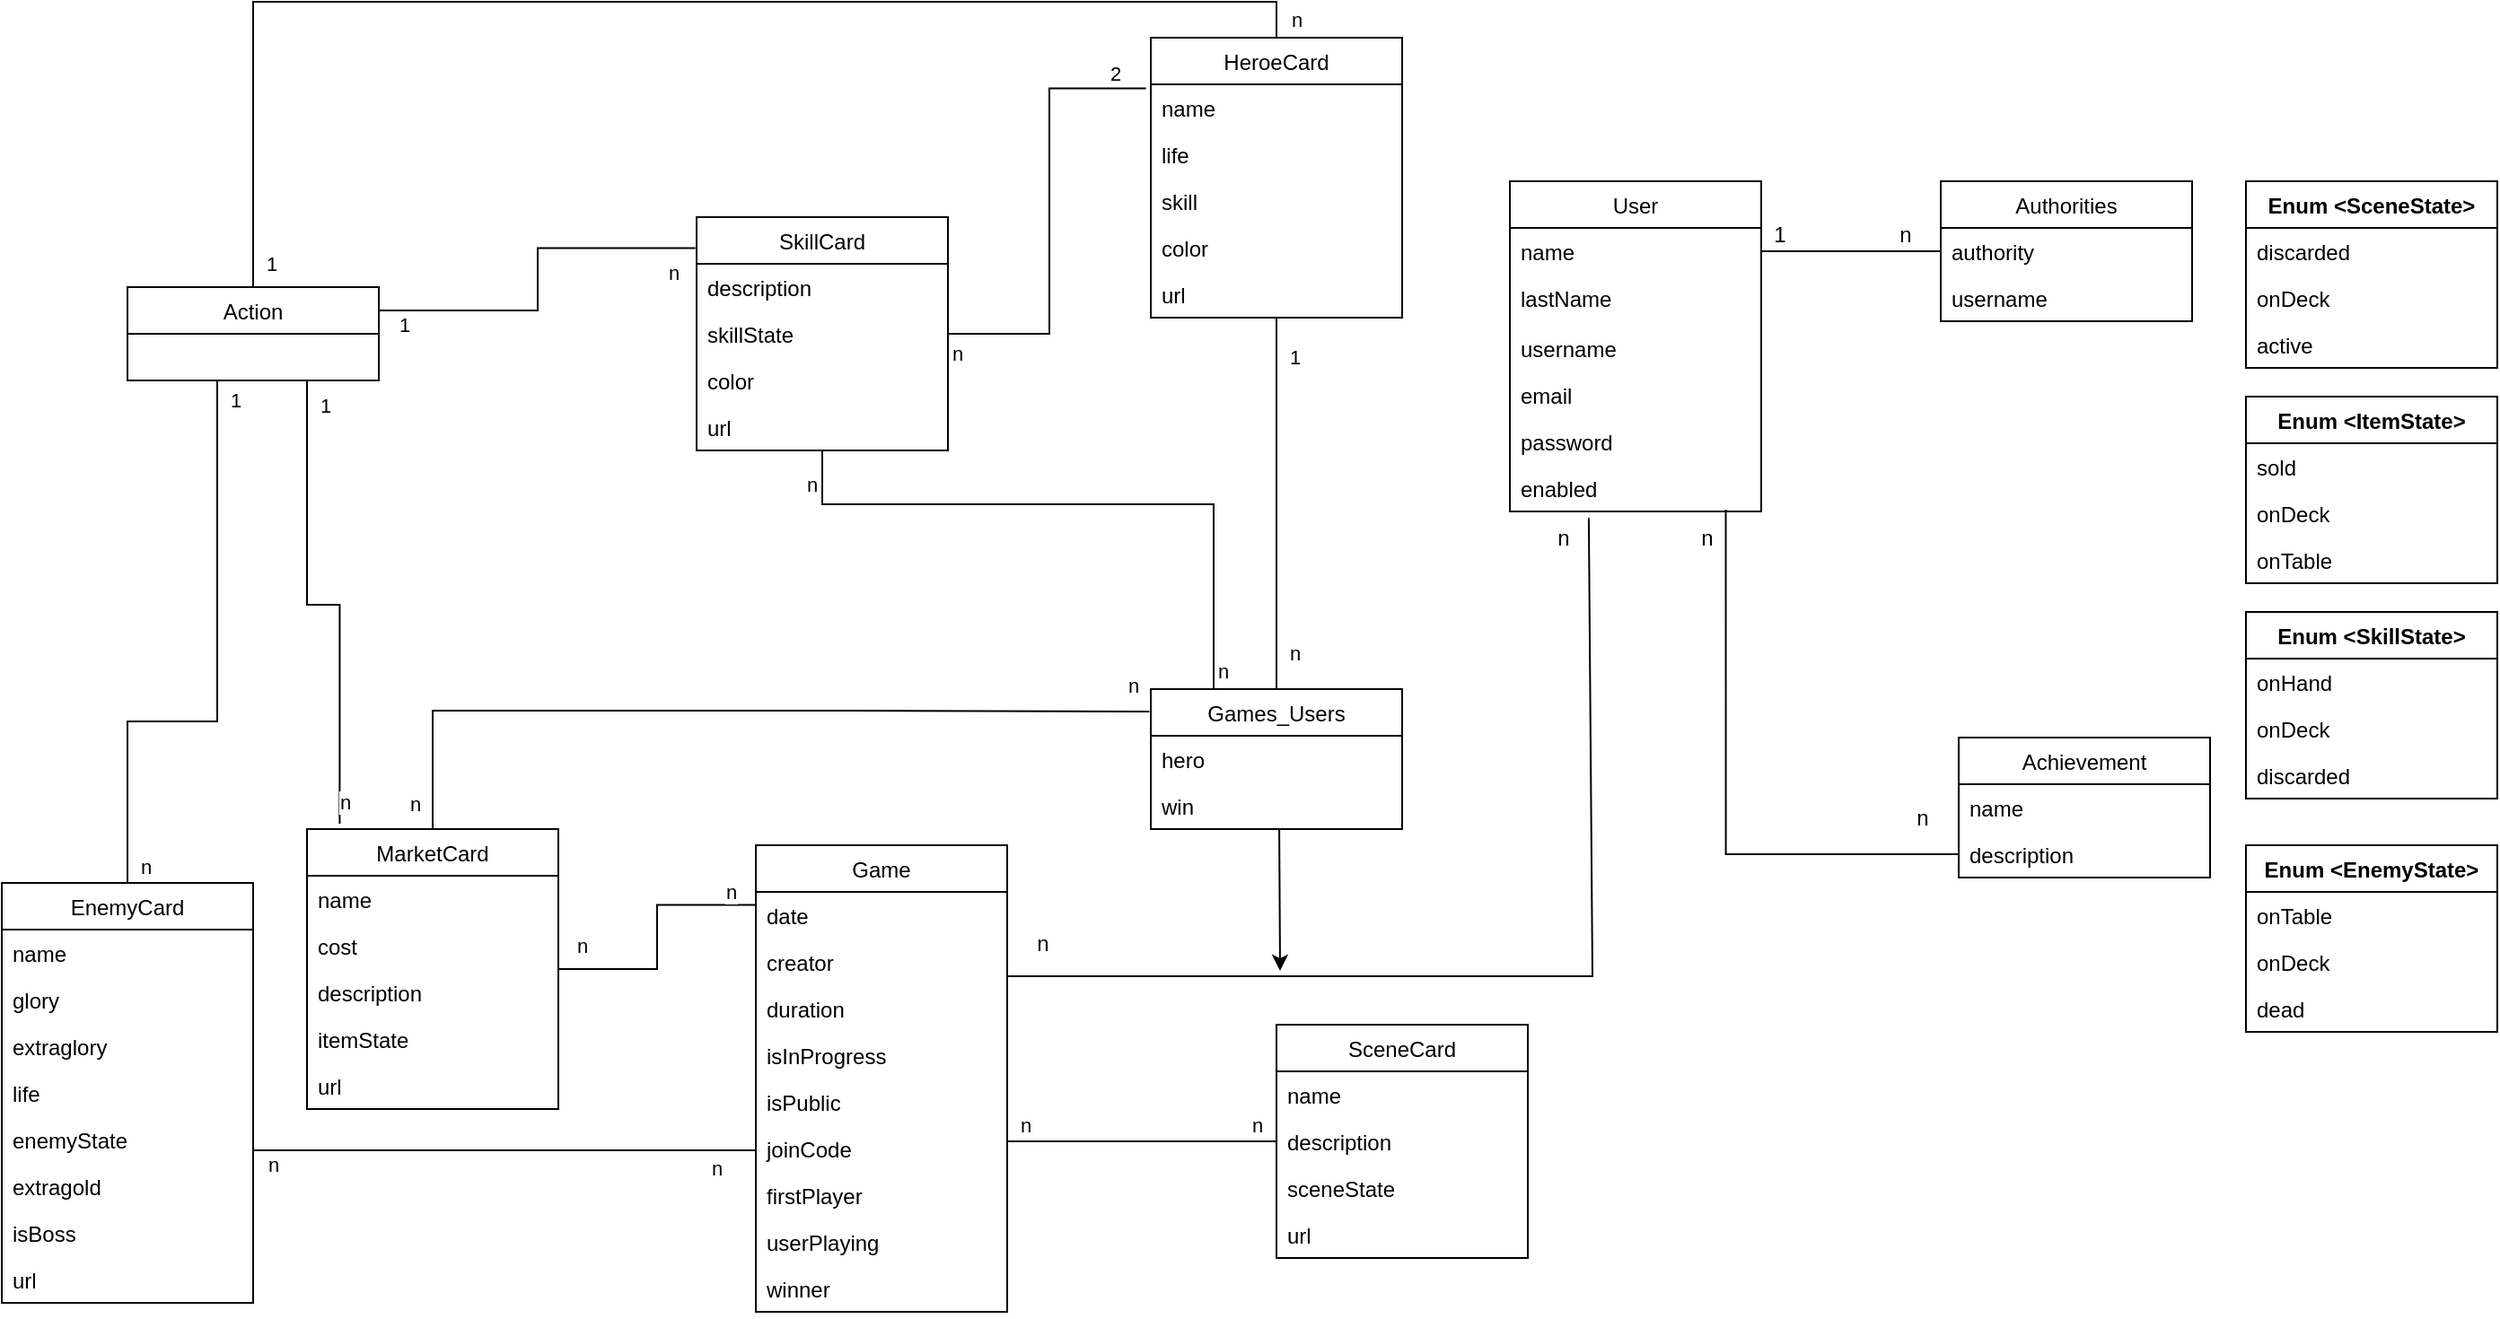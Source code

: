 <mxfile version="15.9.4" type="device"><diagram id="5QW7dXuiNfjxBVD_iQNm" name="Page-1"><mxGraphModel dx="2518" dy="1950" grid="1" gridSize="10" guides="1" tooltips="1" connect="1" arrows="1" fold="1" page="1" pageScale="1" pageWidth="827" pageHeight="1169" math="0" shadow="0"><root><mxCell id="0"/><mxCell id="1" parent="0"/><mxCell id="kMzUIys20muueJnqYKSy-5" value="User" style="swimlane;fontStyle=0;childLayout=stackLayout;horizontal=1;startSize=26;fillColor=none;horizontalStack=0;resizeParent=1;resizeParentMax=0;resizeLast=0;collapsible=1;marginBottom=0;" parent="1" vertex="1"><mxGeometry x="40" y="-310" width="140" height="184" as="geometry"/></mxCell><mxCell id="kMzUIys20muueJnqYKSy-6" value="name" style="text;strokeColor=none;fillColor=none;align=left;verticalAlign=top;spacingLeft=4;spacingRight=4;overflow=hidden;rotatable=0;points=[[0,0.5],[1,0.5]];portConstraint=eastwest;" parent="kMzUIys20muueJnqYKSy-5" vertex="1"><mxGeometry y="26" width="140" height="26" as="geometry"/></mxCell><mxCell id="kMzUIys20muueJnqYKSy-7" value="lastName" style="text;strokeColor=none;fillColor=none;align=left;verticalAlign=top;spacingLeft=4;spacingRight=4;overflow=hidden;rotatable=0;points=[[0,0.5],[1,0.5]];portConstraint=eastwest;" parent="kMzUIys20muueJnqYKSy-5" vertex="1"><mxGeometry y="52" width="140" height="28" as="geometry"/></mxCell><mxCell id="kMzUIys20muueJnqYKSy-11" value="username" style="text;strokeColor=none;fillColor=none;align=left;verticalAlign=top;spacingLeft=4;spacingRight=4;overflow=hidden;rotatable=0;points=[[0,0.5],[1,0.5]];portConstraint=eastwest;" parent="kMzUIys20muueJnqYKSy-5" vertex="1"><mxGeometry y="80" width="140" height="26" as="geometry"/></mxCell><mxCell id="kMzUIys20muueJnqYKSy-12" value="email" style="text;strokeColor=none;fillColor=none;align=left;verticalAlign=top;spacingLeft=4;spacingRight=4;overflow=hidden;rotatable=0;points=[[0,0.5],[1,0.5]];portConstraint=eastwest;" parent="kMzUIys20muueJnqYKSy-5" vertex="1"><mxGeometry y="106" width="140" height="26" as="geometry"/></mxCell><mxCell id="kMzUIys20muueJnqYKSy-13" value="password" style="text;strokeColor=none;fillColor=none;align=left;verticalAlign=top;spacingLeft=4;spacingRight=4;overflow=hidden;rotatable=0;points=[[0,0.5],[1,0.5]];portConstraint=eastwest;" parent="kMzUIys20muueJnqYKSy-5" vertex="1"><mxGeometry y="132" width="140" height="26" as="geometry"/></mxCell><mxCell id="MLqlwln7RvA87XswAjye-9" value="enabled" style="text;strokeColor=none;fillColor=none;align=left;verticalAlign=top;spacingLeft=4;spacingRight=4;overflow=hidden;rotatable=0;points=[[0,0.5],[1,0.5]];portConstraint=eastwest;" vertex="1" parent="kMzUIys20muueJnqYKSy-5"><mxGeometry y="158" width="140" height="26" as="geometry"/></mxCell><mxCell id="kMzUIys20muueJnqYKSy-56" value="Game" style="swimlane;fontStyle=0;childLayout=stackLayout;horizontal=1;startSize=26;fillColor=none;horizontalStack=0;resizeParent=1;resizeParentMax=0;resizeLast=0;collapsible=1;marginBottom=0;" parent="1" vertex="1"><mxGeometry x="-380" y="60" width="140" height="260" as="geometry"/></mxCell><mxCell id="kMzUIys20muueJnqYKSy-70" value="date" style="text;strokeColor=none;fillColor=none;align=left;verticalAlign=top;spacingLeft=4;spacingRight=4;overflow=hidden;rotatable=0;points=[[0,0.5],[1,0.5]];portConstraint=eastwest;" parent="kMzUIys20muueJnqYKSy-56" vertex="1"><mxGeometry y="26" width="140" height="26" as="geometry"/></mxCell><mxCell id="kMzUIys20muueJnqYKSy-57" value="creator" style="text;strokeColor=none;fillColor=none;align=left;verticalAlign=top;spacingLeft=4;spacingRight=4;overflow=hidden;rotatable=0;points=[[0,0.5],[1,0.5]];portConstraint=eastwest;" parent="kMzUIys20muueJnqYKSy-56" vertex="1"><mxGeometry y="52" width="140" height="26" as="geometry"/></mxCell><mxCell id="kMzUIys20muueJnqYKSy-69" value="duration" style="text;strokeColor=none;fillColor=none;align=left;verticalAlign=top;spacingLeft=4;spacingRight=4;overflow=hidden;rotatable=0;points=[[0,0.5],[1,0.5]];portConstraint=eastwest;" parent="kMzUIys20muueJnqYKSy-56" vertex="1"><mxGeometry y="78" width="140" height="26" as="geometry"/></mxCell><mxCell id="V3T_LrGRhLhdjSliKFeT-54" value="isInProgress" style="text;strokeColor=none;fillColor=none;align=left;verticalAlign=top;spacingLeft=4;spacingRight=4;overflow=hidden;rotatable=0;points=[[0,0.5],[1,0.5]];portConstraint=eastwest;" parent="kMzUIys20muueJnqYKSy-56" vertex="1"><mxGeometry y="104" width="140" height="26" as="geometry"/></mxCell><mxCell id="MLqlwln7RvA87XswAjye-50" value="isPublic" style="text;strokeColor=none;fillColor=none;align=left;verticalAlign=top;spacingLeft=4;spacingRight=4;overflow=hidden;rotatable=0;points=[[0,0.5],[1,0.5]];portConstraint=eastwest;" vertex="1" parent="kMzUIys20muueJnqYKSy-56"><mxGeometry y="130" width="140" height="26" as="geometry"/></mxCell><mxCell id="MLqlwln7RvA87XswAjye-51" value="joinCode" style="text;strokeColor=none;fillColor=none;align=left;verticalAlign=top;spacingLeft=4;spacingRight=4;overflow=hidden;rotatable=0;points=[[0,0.5],[1,0.5]];portConstraint=eastwest;" vertex="1" parent="kMzUIys20muueJnqYKSy-56"><mxGeometry y="156" width="140" height="26" as="geometry"/></mxCell><mxCell id="MLqlwln7RvA87XswAjye-60" value="firstPlayer" style="text;strokeColor=none;fillColor=none;align=left;verticalAlign=top;spacingLeft=4;spacingRight=4;overflow=hidden;rotatable=0;points=[[0,0.5],[1,0.5]];portConstraint=eastwest;" vertex="1" parent="kMzUIys20muueJnqYKSy-56"><mxGeometry y="182" width="140" height="26" as="geometry"/></mxCell><mxCell id="MLqlwln7RvA87XswAjye-61" value="userPlaying" style="text;strokeColor=none;fillColor=none;align=left;verticalAlign=top;spacingLeft=4;spacingRight=4;overflow=hidden;rotatable=0;points=[[0,0.5],[1,0.5]];portConstraint=eastwest;" vertex="1" parent="kMzUIys20muueJnqYKSy-56"><mxGeometry y="208" width="140" height="26" as="geometry"/></mxCell><mxCell id="MLqlwln7RvA87XswAjye-62" value="winner" style="text;strokeColor=none;fillColor=none;align=left;verticalAlign=top;spacingLeft=4;spacingRight=4;overflow=hidden;rotatable=0;points=[[0,0.5],[1,0.5]];portConstraint=eastwest;" vertex="1" parent="kMzUIys20muueJnqYKSy-56"><mxGeometry y="234" width="140" height="26" as="geometry"/></mxCell><mxCell id="kMzUIys20muueJnqYKSy-75" value="" style="endArrow=none;html=1;rounded=0;endFill=0;exitX=0.314;exitY=1.139;exitDx=0;exitDy=0;exitPerimeter=0;" parent="1" source="MLqlwln7RvA87XswAjye-9" edge="1"><mxGeometry width="50" height="50" relative="1" as="geometry"><mxPoint x="86" y="-120" as="sourcePoint"/><mxPoint x="-240" y="133" as="targetPoint"/><Array as="points"><mxPoint x="86" y="133"/></Array></mxGeometry></mxCell><mxCell id="V3T_LrGRhLhdjSliKFeT-11" value="Enum &lt;SkillState&gt;" style="swimlane;fontStyle=1;childLayout=stackLayout;horizontal=1;startSize=26;fillColor=none;horizontalStack=0;resizeParent=1;resizeParentMax=0;resizeLast=0;collapsible=1;marginBottom=0;" parent="1" vertex="1"><mxGeometry x="450" y="-70" width="140" height="104" as="geometry"/></mxCell><mxCell id="V3T_LrGRhLhdjSliKFeT-12" value="onHand" style="text;strokeColor=none;fillColor=none;align=left;verticalAlign=top;spacingLeft=4;spacingRight=4;overflow=hidden;rotatable=0;points=[[0,0.5],[1,0.5]];portConstraint=eastwest;" parent="V3T_LrGRhLhdjSliKFeT-11" vertex="1"><mxGeometry y="26" width="140" height="26" as="geometry"/></mxCell><mxCell id="V3T_LrGRhLhdjSliKFeT-13" value="onDeck" style="text;strokeColor=none;fillColor=none;align=left;verticalAlign=top;spacingLeft=4;spacingRight=4;overflow=hidden;rotatable=0;points=[[0,0.5],[1,0.5]];portConstraint=eastwest;" parent="V3T_LrGRhLhdjSliKFeT-11" vertex="1"><mxGeometry y="52" width="140" height="26" as="geometry"/></mxCell><mxCell id="V3T_LrGRhLhdjSliKFeT-14" value="discarded" style="text;strokeColor=none;fillColor=none;align=left;verticalAlign=top;spacingLeft=4;spacingRight=4;overflow=hidden;rotatable=0;points=[[0,0.5],[1,0.5]];portConstraint=eastwest;" parent="V3T_LrGRhLhdjSliKFeT-11" vertex="1"><mxGeometry y="78" width="140" height="26" as="geometry"/></mxCell><mxCell id="V3T_LrGRhLhdjSliKFeT-18" style="edgeStyle=orthogonalEdgeStyle;rounded=0;orthogonalLoop=1;jettySize=auto;html=1;entryX=0;entryY=0.5;entryDx=0;entryDy=0;endArrow=none;endFill=0;exitX=0.859;exitY=0.963;exitDx=0;exitDy=0;exitPerimeter=0;" parent="1" source="MLqlwln7RvA87XswAjye-9" target="V3T_LrGRhLhdjSliKFeT-21" edge="1"><mxGeometry relative="1" as="geometry"><mxPoint x="120" y="-130" as="sourcePoint"/><mxPoint x="130" y="120" as="targetPoint"/></mxGeometry></mxCell><mxCell id="V3T_LrGRhLhdjSliKFeT-19" value="Achievement" style="swimlane;fontStyle=0;childLayout=stackLayout;horizontal=1;startSize=26;fillColor=none;horizontalStack=0;resizeParent=1;resizeParentMax=0;resizeLast=0;collapsible=1;marginBottom=0;" parent="1" vertex="1"><mxGeometry x="290" width="140" height="78" as="geometry"/></mxCell><mxCell id="V3T_LrGRhLhdjSliKFeT-20" value="name" style="text;strokeColor=none;fillColor=none;align=left;verticalAlign=top;spacingLeft=4;spacingRight=4;overflow=hidden;rotatable=0;points=[[0,0.5],[1,0.5]];portConstraint=eastwest;" parent="V3T_LrGRhLhdjSliKFeT-19" vertex="1"><mxGeometry y="26" width="140" height="26" as="geometry"/></mxCell><mxCell id="V3T_LrGRhLhdjSliKFeT-21" value="description" style="text;strokeColor=none;fillColor=none;align=left;verticalAlign=top;spacingLeft=4;spacingRight=4;overflow=hidden;rotatable=0;points=[[0,0.5],[1,0.5]];portConstraint=eastwest;" parent="V3T_LrGRhLhdjSliKFeT-19" vertex="1"><mxGeometry y="52" width="140" height="26" as="geometry"/></mxCell><mxCell id="V3T_LrGRhLhdjSliKFeT-26" value="n" style="text;html=1;strokeColor=none;fillColor=none;align=center;verticalAlign=middle;whiteSpace=wrap;rounded=0;" parent="1" vertex="1"><mxGeometry x="140" y="-126" width="20" height="30" as="geometry"/></mxCell><mxCell id="V3T_LrGRhLhdjSliKFeT-27" value="n" style="text;html=1;strokeColor=none;fillColor=none;align=center;verticalAlign=middle;whiteSpace=wrap;rounded=0;" parent="1" vertex="1"><mxGeometry x="260" y="30" width="20" height="30" as="geometry"/></mxCell><mxCell id="V3T_LrGRhLhdjSliKFeT-32" value="n" style="text;html=1;strokeColor=none;fillColor=none;align=center;verticalAlign=middle;whiteSpace=wrap;rounded=0;" parent="1" vertex="1"><mxGeometry x="-230" y="100" width="20" height="30" as="geometry"/></mxCell><mxCell id="V3T_LrGRhLhdjSliKFeT-33" value="n" style="text;html=1;strokeColor=none;fillColor=none;align=center;verticalAlign=middle;whiteSpace=wrap;rounded=0;" parent="1" vertex="1"><mxGeometry x="60" y="-126" width="20" height="30" as="geometry"/></mxCell><mxCell id="MLqlwln7RvA87XswAjye-35" style="edgeStyle=orthogonalEdgeStyle;rounded=0;orthogonalLoop=1;jettySize=auto;html=1;startArrow=none;startFill=0;endArrow=none;endFill=0;" edge="1" parent="1" source="V3T_LrGRhLhdjSliKFeT-46" target="6z1dCOskcpQBzx7gBo_v-21"><mxGeometry relative="1" as="geometry"/></mxCell><mxCell id="MLqlwln7RvA87XswAjye-36" value="n" style="edgeLabel;html=1;align=center;verticalAlign=middle;resizable=0;points=[];" vertex="1" connectable="0" parent="MLqlwln7RvA87XswAjye-35"><mxGeometry x="-0.809" y="-1" relative="1" as="geometry"><mxPoint x="9" as="offset"/></mxGeometry></mxCell><mxCell id="MLqlwln7RvA87XswAjye-37" value="1" style="edgeLabel;html=1;align=center;verticalAlign=middle;resizable=0;points=[];" vertex="1" connectable="0" parent="MLqlwln7RvA87XswAjye-35"><mxGeometry x="0.794" y="1" relative="1" as="geometry"><mxPoint x="11" as="offset"/></mxGeometry></mxCell><mxCell id="V3T_LrGRhLhdjSliKFeT-46" value="Games_Users" style="swimlane;fontStyle=0;childLayout=stackLayout;horizontal=1;startSize=26;fillColor=none;horizontalStack=0;resizeParent=1;resizeParentMax=0;resizeLast=0;collapsible=1;marginBottom=0;" parent="1" vertex="1"><mxGeometry x="-160" y="-27" width="140" height="78" as="geometry"/></mxCell><mxCell id="V3T_LrGRhLhdjSliKFeT-49" value="hero" style="text;strokeColor=none;fillColor=none;align=left;verticalAlign=top;spacingLeft=4;spacingRight=4;overflow=hidden;rotatable=0;points=[[0,0.5],[1,0.5]];portConstraint=eastwest;" parent="V3T_LrGRhLhdjSliKFeT-46" vertex="1"><mxGeometry y="26" width="140" height="26" as="geometry"/></mxCell><mxCell id="V3T_LrGRhLhdjSliKFeT-50" value="win" style="text;strokeColor=none;fillColor=none;align=left;verticalAlign=top;spacingLeft=4;spacingRight=4;overflow=hidden;rotatable=0;points=[[0,0.5],[1,0.5]];portConstraint=eastwest;" parent="V3T_LrGRhLhdjSliKFeT-46" vertex="1"><mxGeometry y="52" width="140" height="26" as="geometry"/></mxCell><mxCell id="tt07W1bUoJnQ5xhBazBZ-2" value="" style="endArrow=none;html=1;rounded=0;entryX=0.511;entryY=0.984;entryDx=0;entryDy=0;entryPerimeter=0;endFill=0;startArrow=classic;startFill=1;" parent="1" target="V3T_LrGRhLhdjSliKFeT-50" edge="1"><mxGeometry width="50" height="50" relative="1" as="geometry"><mxPoint x="-88" y="130" as="sourcePoint"/><mxPoint x="-30" y="110" as="targetPoint"/></mxGeometry></mxCell><mxCell id="6z1dCOskcpQBzx7gBo_v-1" value="Authorities" style="swimlane;fontStyle=0;childLayout=stackLayout;horizontal=1;startSize=26;fillColor=none;horizontalStack=0;resizeParent=1;resizeParentMax=0;resizeLast=0;collapsible=1;marginBottom=0;" parent="1" vertex="1"><mxGeometry x="280" y="-310" width="140" height="78" as="geometry"/></mxCell><mxCell id="6z1dCOskcpQBzx7gBo_v-3" value="authority" style="text;strokeColor=none;fillColor=none;align=left;verticalAlign=top;spacingLeft=4;spacingRight=4;overflow=hidden;rotatable=0;points=[[0,0.5],[1,0.5]];portConstraint=eastwest;" parent="6z1dCOskcpQBzx7gBo_v-1" vertex="1"><mxGeometry y="26" width="140" height="26" as="geometry"/></mxCell><mxCell id="MLqlwln7RvA87XswAjye-45" value="username" style="text;strokeColor=none;fillColor=none;align=left;verticalAlign=top;spacingLeft=4;spacingRight=4;overflow=hidden;rotatable=0;points=[[0,0.5],[1,0.5]];portConstraint=eastwest;" vertex="1" parent="6z1dCOskcpQBzx7gBo_v-1"><mxGeometry y="52" width="140" height="26" as="geometry"/></mxCell><mxCell id="6z1dCOskcpQBzx7gBo_v-5" style="edgeStyle=orthogonalEdgeStyle;rounded=0;orthogonalLoop=1;jettySize=auto;html=1;entryX=0;entryY=0.5;entryDx=0;entryDy=0;endArrow=none;endFill=0;" parent="1" source="kMzUIys20muueJnqYKSy-6" target="6z1dCOskcpQBzx7gBo_v-3" edge="1"><mxGeometry relative="1" as="geometry"/></mxCell><mxCell id="6z1dCOskcpQBzx7gBo_v-6" value="1" style="text;html=1;align=center;verticalAlign=middle;resizable=0;points=[];autosize=1;strokeColor=none;fillColor=none;" parent="1" vertex="1"><mxGeometry x="180" y="-290" width="20" height="20" as="geometry"/></mxCell><mxCell id="6z1dCOskcpQBzx7gBo_v-7" value="n" style="text;html=1;align=center;verticalAlign=middle;resizable=0;points=[];autosize=1;strokeColor=none;fillColor=none;" parent="1" vertex="1"><mxGeometry x="250" y="-290" width="20" height="20" as="geometry"/></mxCell><mxCell id="MLqlwln7RvA87XswAjye-106" style="edgeStyle=orthogonalEdgeStyle;rounded=0;orthogonalLoop=1;jettySize=auto;html=1;startArrow=none;startFill=0;endArrow=none;endFill=0;" edge="1" parent="1" source="6z1dCOskcpQBzx7gBo_v-17" target="kMzUIys20muueJnqYKSy-56"><mxGeometry relative="1" as="geometry"><Array as="points"><mxPoint x="-590" y="230"/><mxPoint x="-590" y="230"/></Array></mxGeometry></mxCell><mxCell id="MLqlwln7RvA87XswAjye-109" value="n" style="edgeLabel;html=1;align=center;verticalAlign=middle;resizable=0;points=[];" vertex="1" connectable="0" parent="MLqlwln7RvA87XswAjye-106"><mxGeometry x="-0.926" y="-2" relative="1" as="geometry"><mxPoint y="6" as="offset"/></mxGeometry></mxCell><mxCell id="MLqlwln7RvA87XswAjye-110" value="n" style="edgeLabel;html=1;align=center;verticalAlign=middle;resizable=0;points=[];" vertex="1" connectable="0" parent="MLqlwln7RvA87XswAjye-106"><mxGeometry x="0.842" y="-2" relative="1" as="geometry"><mxPoint y="8" as="offset"/></mxGeometry></mxCell><mxCell id="6z1dCOskcpQBzx7gBo_v-17" value="EnemyCard" style="swimlane;fontStyle=0;childLayout=stackLayout;horizontal=1;startSize=26;fillColor=none;horizontalStack=0;resizeParent=1;resizeParentMax=0;resizeLast=0;collapsible=1;marginBottom=0;" parent="1" vertex="1"><mxGeometry x="-800" y="81" width="140" height="234" as="geometry"/></mxCell><mxCell id="6z1dCOskcpQBzx7gBo_v-18" value="name" style="text;strokeColor=none;fillColor=none;align=left;verticalAlign=top;spacingLeft=4;spacingRight=4;overflow=hidden;rotatable=0;points=[[0,0.5],[1,0.5]];portConstraint=eastwest;" parent="6z1dCOskcpQBzx7gBo_v-17" vertex="1"><mxGeometry y="26" width="140" height="26" as="geometry"/></mxCell><mxCell id="6z1dCOskcpQBzx7gBo_v-36" value="glory" style="text;strokeColor=none;fillColor=none;align=left;verticalAlign=top;spacingLeft=4;spacingRight=4;overflow=hidden;rotatable=0;points=[[0,0.5],[1,0.5]];portConstraint=eastwest;" parent="6z1dCOskcpQBzx7gBo_v-17" vertex="1"><mxGeometry y="52" width="140" height="26" as="geometry"/></mxCell><mxCell id="6z1dCOskcpQBzx7gBo_v-37" value="extraglory" style="text;strokeColor=none;fillColor=none;align=left;verticalAlign=top;spacingLeft=4;spacingRight=4;overflow=hidden;rotatable=0;points=[[0,0.5],[1,0.5]];portConstraint=eastwest;" parent="6z1dCOskcpQBzx7gBo_v-17" vertex="1"><mxGeometry y="78" width="140" height="26" as="geometry"/></mxCell><mxCell id="MLqlwln7RvA87XswAjye-46" value="life" style="text;strokeColor=none;fillColor=none;align=left;verticalAlign=top;spacingLeft=4;spacingRight=4;overflow=hidden;rotatable=0;points=[[0,0.5],[1,0.5]];portConstraint=eastwest;" vertex="1" parent="6z1dCOskcpQBzx7gBo_v-17"><mxGeometry y="104" width="140" height="26" as="geometry"/></mxCell><mxCell id="MLqlwln7RvA87XswAjye-47" value="enemyState" style="text;strokeColor=none;fillColor=none;align=left;verticalAlign=top;spacingLeft=4;spacingRight=4;overflow=hidden;rotatable=0;points=[[0,0.5],[1,0.5]];portConstraint=eastwest;" vertex="1" parent="6z1dCOskcpQBzx7gBo_v-17"><mxGeometry y="130" width="140" height="26" as="geometry"/></mxCell><mxCell id="6z1dCOskcpQBzx7gBo_v-38" value="extragold" style="text;strokeColor=none;fillColor=none;align=left;verticalAlign=top;spacingLeft=4;spacingRight=4;overflow=hidden;rotatable=0;points=[[0,0.5],[1,0.5]];portConstraint=eastwest;" parent="6z1dCOskcpQBzx7gBo_v-17" vertex="1"><mxGeometry y="156" width="140" height="26" as="geometry"/></mxCell><mxCell id="MLqlwln7RvA87XswAjye-48" value="isBoss" style="text;strokeColor=none;fillColor=none;align=left;verticalAlign=top;spacingLeft=4;spacingRight=4;overflow=hidden;rotatable=0;points=[[0,0.5],[1,0.5]];portConstraint=eastwest;" vertex="1" parent="6z1dCOskcpQBzx7gBo_v-17"><mxGeometry y="182" width="140" height="26" as="geometry"/></mxCell><mxCell id="MLqlwln7RvA87XswAjye-49" value="url" style="text;strokeColor=none;fillColor=none;align=left;verticalAlign=top;spacingLeft=4;spacingRight=4;overflow=hidden;rotatable=0;points=[[0,0.5],[1,0.5]];portConstraint=eastwest;" vertex="1" parent="6z1dCOskcpQBzx7gBo_v-17"><mxGeometry y="208" width="140" height="26" as="geometry"/></mxCell><mxCell id="6z1dCOskcpQBzx7gBo_v-21" value="HeroeCard" style="swimlane;fontStyle=0;childLayout=stackLayout;horizontal=1;startSize=26;fillColor=none;horizontalStack=0;resizeParent=1;resizeParentMax=0;resizeLast=0;collapsible=1;marginBottom=0;" parent="1" vertex="1"><mxGeometry x="-160" y="-390" width="140" height="156" as="geometry"/></mxCell><mxCell id="MLqlwln7RvA87XswAjye-63" value="name" style="text;strokeColor=none;fillColor=none;align=left;verticalAlign=top;spacingLeft=4;spacingRight=4;overflow=hidden;rotatable=0;points=[[0,0.5],[1,0.5]];portConstraint=eastwest;" vertex="1" parent="6z1dCOskcpQBzx7gBo_v-21"><mxGeometry y="26" width="140" height="26" as="geometry"/></mxCell><mxCell id="6z1dCOskcpQBzx7gBo_v-22" value="life" style="text;strokeColor=none;fillColor=none;align=left;verticalAlign=top;spacingLeft=4;spacingRight=4;overflow=hidden;rotatable=0;points=[[0,0.5],[1,0.5]];portConstraint=eastwest;" parent="6z1dCOskcpQBzx7gBo_v-21" vertex="1"><mxGeometry y="52" width="140" height="26" as="geometry"/></mxCell><mxCell id="6z1dCOskcpQBzx7gBo_v-39" value="skill" style="text;strokeColor=none;fillColor=none;align=left;verticalAlign=top;spacingLeft=4;spacingRight=4;overflow=hidden;rotatable=0;points=[[0,0.5],[1,0.5]];portConstraint=eastwest;" parent="6z1dCOskcpQBzx7gBo_v-21" vertex="1"><mxGeometry y="78" width="140" height="26" as="geometry"/></mxCell><mxCell id="6z1dCOskcpQBzx7gBo_v-40" value="color" style="text;strokeColor=none;fillColor=none;align=left;verticalAlign=top;spacingLeft=4;spacingRight=4;overflow=hidden;rotatable=0;points=[[0,0.5],[1,0.5]];portConstraint=eastwest;" parent="6z1dCOskcpQBzx7gBo_v-21" vertex="1"><mxGeometry y="104" width="140" height="26" as="geometry"/></mxCell><mxCell id="MLqlwln7RvA87XswAjye-64" value="url" style="text;strokeColor=none;fillColor=none;align=left;verticalAlign=top;spacingLeft=4;spacingRight=4;overflow=hidden;rotatable=0;points=[[0,0.5],[1,0.5]];portConstraint=eastwest;" vertex="1" parent="6z1dCOskcpQBzx7gBo_v-21"><mxGeometry y="130" width="140" height="26" as="geometry"/></mxCell><mxCell id="MLqlwln7RvA87XswAjye-14" style="edgeStyle=orthogonalEdgeStyle;rounded=0;orthogonalLoop=1;jettySize=auto;html=1;entryX=0.001;entryY=0.128;entryDx=0;entryDy=0;startArrow=none;startFill=0;endArrow=none;endFill=0;entryPerimeter=0;" edge="1" parent="1" source="6z1dCOskcpQBzx7gBo_v-23" target="kMzUIys20muueJnqYKSy-56"><mxGeometry relative="1" as="geometry"/></mxCell><mxCell id="MLqlwln7RvA87XswAjye-23" value="n" style="edgeLabel;html=1;align=center;verticalAlign=middle;resizable=0;points=[];" vertex="1" connectable="0" parent="MLqlwln7RvA87XswAjye-14"><mxGeometry x="-0.819" y="1" relative="1" as="geometry"><mxPoint y="-12" as="offset"/></mxGeometry></mxCell><mxCell id="MLqlwln7RvA87XswAjye-24" value="n" style="edgeLabel;html=1;align=center;verticalAlign=middle;resizable=0;points=[];" vertex="1" connectable="0" parent="MLqlwln7RvA87XswAjye-14"><mxGeometry x="0.805" y="2" relative="1" as="geometry"><mxPoint y="-6" as="offset"/></mxGeometry></mxCell><mxCell id="MLqlwln7RvA87XswAjye-29" style="edgeStyle=orthogonalEdgeStyle;rounded=0;orthogonalLoop=1;jettySize=auto;html=1;entryX=-0.006;entryY=0.16;entryDx=0;entryDy=0;entryPerimeter=0;startArrow=none;startFill=0;endArrow=none;endFill=0;" edge="1" parent="1" source="6z1dCOskcpQBzx7gBo_v-23" target="V3T_LrGRhLhdjSliKFeT-46"><mxGeometry relative="1" as="geometry"><Array as="points"><mxPoint x="-560" y="-15"/><mxPoint x="-325" y="-15"/></Array></mxGeometry></mxCell><mxCell id="MLqlwln7RvA87XswAjye-30" value="n" style="edgeLabel;html=1;align=center;verticalAlign=middle;resizable=0;points=[];" vertex="1" connectable="0" parent="MLqlwln7RvA87XswAjye-29"><mxGeometry x="-0.963" y="2" relative="1" as="geometry"><mxPoint x="-8" y="-6" as="offset"/></mxGeometry></mxCell><mxCell id="MLqlwln7RvA87XswAjye-31" value="n" style="edgeLabel;html=1;align=center;verticalAlign=middle;resizable=0;points=[];" vertex="1" connectable="0" parent="MLqlwln7RvA87XswAjye-29"><mxGeometry x="0.937" y="-1" relative="1" as="geometry"><mxPoint x="5" y="-16" as="offset"/></mxGeometry></mxCell><mxCell id="6z1dCOskcpQBzx7gBo_v-23" value="MarketCard" style="swimlane;fontStyle=0;childLayout=stackLayout;horizontal=1;startSize=26;fillColor=none;horizontalStack=0;resizeParent=1;resizeParentMax=0;resizeLast=0;collapsible=1;marginBottom=0;" parent="1" vertex="1"><mxGeometry x="-630" y="51" width="140" height="156" as="geometry"/></mxCell><mxCell id="MLqlwln7RvA87XswAjye-65" value="name" style="text;strokeColor=none;fillColor=none;align=left;verticalAlign=top;spacingLeft=4;spacingRight=4;overflow=hidden;rotatable=0;points=[[0,0.5],[1,0.5]];portConstraint=eastwest;" vertex="1" parent="6z1dCOskcpQBzx7gBo_v-23"><mxGeometry y="26" width="140" height="26" as="geometry"/></mxCell><mxCell id="6z1dCOskcpQBzx7gBo_v-24" value="cost" style="text;strokeColor=none;fillColor=none;align=left;verticalAlign=top;spacingLeft=4;spacingRight=4;overflow=hidden;rotatable=0;points=[[0,0.5],[1,0.5]];portConstraint=eastwest;" parent="6z1dCOskcpQBzx7gBo_v-23" vertex="1"><mxGeometry y="52" width="140" height="26" as="geometry"/></mxCell><mxCell id="6z1dCOskcpQBzx7gBo_v-42" value="description" style="text;strokeColor=none;fillColor=none;align=left;verticalAlign=top;spacingLeft=4;spacingRight=4;overflow=hidden;rotatable=0;points=[[0,0.5],[1,0.5]];portConstraint=eastwest;" parent="6z1dCOskcpQBzx7gBo_v-23" vertex="1"><mxGeometry y="78" width="140" height="26" as="geometry"/></mxCell><mxCell id="MLqlwln7RvA87XswAjye-16" value="itemState" style="text;strokeColor=none;fillColor=none;align=left;verticalAlign=top;spacingLeft=4;spacingRight=4;overflow=hidden;rotatable=0;points=[[0,0.5],[1,0.5]];portConstraint=eastwest;" vertex="1" parent="6z1dCOskcpQBzx7gBo_v-23"><mxGeometry y="104" width="140" height="26" as="geometry"/></mxCell><mxCell id="MLqlwln7RvA87XswAjye-66" value="url" style="text;strokeColor=none;fillColor=none;align=left;verticalAlign=top;spacingLeft=4;spacingRight=4;overflow=hidden;rotatable=0;points=[[0,0.5],[1,0.5]];portConstraint=eastwest;" vertex="1" parent="6z1dCOskcpQBzx7gBo_v-23"><mxGeometry y="130" width="140" height="26" as="geometry"/></mxCell><mxCell id="MLqlwln7RvA87XswAjye-13" style="edgeStyle=orthogonalEdgeStyle;rounded=0;orthogonalLoop=1;jettySize=auto;html=1;startArrow=none;startFill=0;endArrow=none;endFill=0;" edge="1" parent="1" source="6z1dCOskcpQBzx7gBo_v-25" target="kMzUIys20muueJnqYKSy-56"><mxGeometry relative="1" as="geometry"><Array as="points"><mxPoint x="-90" y="210"/></Array></mxGeometry></mxCell><mxCell id="MLqlwln7RvA87XswAjye-25" value="n" style="edgeLabel;html=1;align=center;verticalAlign=middle;resizable=0;points=[];" vertex="1" connectable="0" parent="MLqlwln7RvA87XswAjye-13"><mxGeometry x="0.871" relative="1" as="geometry"><mxPoint y="-9" as="offset"/></mxGeometry></mxCell><mxCell id="MLqlwln7RvA87XswAjye-26" value="n" style="edgeLabel;html=1;align=center;verticalAlign=middle;resizable=0;points=[];" vertex="1" connectable="0" parent="MLqlwln7RvA87XswAjye-13"><mxGeometry x="-0.844" y="1" relative="1" as="geometry"><mxPoint y="-10" as="offset"/></mxGeometry></mxCell><mxCell id="6z1dCOskcpQBzx7gBo_v-25" value="SceneCard" style="swimlane;fontStyle=0;childLayout=stackLayout;horizontal=1;startSize=26;fillColor=none;horizontalStack=0;resizeParent=1;resizeParentMax=0;resizeLast=0;collapsible=1;marginBottom=0;" parent="1" vertex="1"><mxGeometry x="-90" y="160" width="140" height="130" as="geometry"/></mxCell><mxCell id="MLqlwln7RvA87XswAjye-67" value="name" style="text;strokeColor=none;fillColor=none;align=left;verticalAlign=top;spacingLeft=4;spacingRight=4;overflow=hidden;rotatable=0;points=[[0,0.5],[1,0.5]];portConstraint=eastwest;" vertex="1" parent="6z1dCOskcpQBzx7gBo_v-25"><mxGeometry y="26" width="140" height="26" as="geometry"/></mxCell><mxCell id="6z1dCOskcpQBzx7gBo_v-26" value="description" style="text;strokeColor=none;fillColor=none;align=left;verticalAlign=top;spacingLeft=4;spacingRight=4;overflow=hidden;rotatable=0;points=[[0,0.5],[1,0.5]];portConstraint=eastwest;" parent="6z1dCOskcpQBzx7gBo_v-25" vertex="1"><mxGeometry y="52" width="140" height="26" as="geometry"/></mxCell><mxCell id="MLqlwln7RvA87XswAjye-19" value="sceneState" style="text;strokeColor=none;fillColor=none;align=left;verticalAlign=top;spacingLeft=4;spacingRight=4;overflow=hidden;rotatable=0;points=[[0,0.5],[1,0.5]];portConstraint=eastwest;" vertex="1" parent="6z1dCOskcpQBzx7gBo_v-25"><mxGeometry y="78" width="140" height="26" as="geometry"/></mxCell><mxCell id="MLqlwln7RvA87XswAjye-68" value="url" style="text;strokeColor=none;fillColor=none;align=left;verticalAlign=top;spacingLeft=4;spacingRight=4;overflow=hidden;rotatable=0;points=[[0,0.5],[1,0.5]];portConstraint=eastwest;" vertex="1" parent="6z1dCOskcpQBzx7gBo_v-25"><mxGeometry y="104" width="140" height="26" as="geometry"/></mxCell><mxCell id="MLqlwln7RvA87XswAjye-38" style="edgeStyle=orthogonalEdgeStyle;rounded=0;orthogonalLoop=1;jettySize=auto;html=1;startArrow=none;startFill=0;endArrow=none;endFill=0;entryX=0.25;entryY=0;entryDx=0;entryDy=0;" edge="1" parent="1" source="6z1dCOskcpQBzx7gBo_v-27" target="V3T_LrGRhLhdjSliKFeT-46"><mxGeometry relative="1" as="geometry"><Array as="points"><mxPoint x="-343" y="-130"/><mxPoint x="-125" y="-130"/></Array></mxGeometry></mxCell><mxCell id="MLqlwln7RvA87XswAjye-39" value="n" style="edgeLabel;html=1;align=center;verticalAlign=middle;resizable=0;points=[];" vertex="1" connectable="0" parent="MLqlwln7RvA87XswAjye-38"><mxGeometry x="-0.859" y="-3" relative="1" as="geometry"><mxPoint x="-3" y="-6" as="offset"/></mxGeometry></mxCell><mxCell id="MLqlwln7RvA87XswAjye-40" value="n" style="edgeLabel;html=1;align=center;verticalAlign=middle;resizable=0;points=[];" vertex="1" connectable="0" parent="MLqlwln7RvA87XswAjye-38"><mxGeometry x="0.94" y="1" relative="1" as="geometry"><mxPoint x="4" as="offset"/></mxGeometry></mxCell><mxCell id="MLqlwln7RvA87XswAjye-41" style="edgeStyle=orthogonalEdgeStyle;rounded=0;orthogonalLoop=1;jettySize=auto;html=1;entryX=-0.019;entryY=0.181;entryDx=0;entryDy=0;entryPerimeter=0;startArrow=none;startFill=0;endArrow=none;endFill=0;" edge="1" parent="1" source="6z1dCOskcpQBzx7gBo_v-27" target="6z1dCOskcpQBzx7gBo_v-21"><mxGeometry relative="1" as="geometry"/></mxCell><mxCell id="MLqlwln7RvA87XswAjye-42" value="2" style="edgeLabel;html=1;align=center;verticalAlign=middle;resizable=0;points=[];" vertex="1" connectable="0" parent="MLqlwln7RvA87XswAjye-41"><mxGeometry x="0.863" relative="1" as="geometry"><mxPoint y="-8" as="offset"/></mxGeometry></mxCell><mxCell id="MLqlwln7RvA87XswAjye-43" value="n" style="edgeLabel;html=1;align=center;verticalAlign=middle;resizable=0;points=[];" vertex="1" connectable="0" parent="MLqlwln7RvA87XswAjye-41"><mxGeometry x="-0.861" y="2" relative="1" as="geometry"><mxPoint x="-12" y="13" as="offset"/></mxGeometry></mxCell><mxCell id="6z1dCOskcpQBzx7gBo_v-27" value="SkillCard" style="swimlane;fontStyle=0;childLayout=stackLayout;horizontal=1;startSize=26;fillColor=none;horizontalStack=0;resizeParent=1;resizeParentMax=0;resizeLast=0;collapsible=1;marginBottom=0;" parent="1" vertex="1"><mxGeometry x="-413" y="-290" width="140" height="130" as="geometry"/></mxCell><mxCell id="6z1dCOskcpQBzx7gBo_v-28" value="description" style="text;strokeColor=none;fillColor=none;align=left;verticalAlign=top;spacingLeft=4;spacingRight=4;overflow=hidden;rotatable=0;points=[[0,0.5],[1,0.5]];portConstraint=eastwest;" parent="6z1dCOskcpQBzx7gBo_v-27" vertex="1"><mxGeometry y="26" width="140" height="26" as="geometry"/></mxCell><mxCell id="MLqlwln7RvA87XswAjye-79" value="skillState" style="text;strokeColor=none;fillColor=none;align=left;verticalAlign=top;spacingLeft=4;spacingRight=4;overflow=hidden;rotatable=0;points=[[0,0.5],[1,0.5]];portConstraint=eastwest;" vertex="1" parent="6z1dCOskcpQBzx7gBo_v-27"><mxGeometry y="52" width="140" height="26" as="geometry"/></mxCell><mxCell id="MLqlwln7RvA87XswAjye-80" value="color" style="text;strokeColor=none;fillColor=none;align=left;verticalAlign=top;spacingLeft=4;spacingRight=4;overflow=hidden;rotatable=0;points=[[0,0.5],[1,0.5]];portConstraint=eastwest;" vertex="1" parent="6z1dCOskcpQBzx7gBo_v-27"><mxGeometry y="78" width="140" height="26" as="geometry"/></mxCell><mxCell id="MLqlwln7RvA87XswAjye-81" value="url" style="text;strokeColor=none;fillColor=none;align=left;verticalAlign=top;spacingLeft=4;spacingRight=4;overflow=hidden;rotatable=0;points=[[0,0.5],[1,0.5]];portConstraint=eastwest;" vertex="1" parent="6z1dCOskcpQBzx7gBo_v-27"><mxGeometry y="104" width="140" height="26" as="geometry"/></mxCell><mxCell id="MLqlwln7RvA87XswAjye-69" value="Enum &lt;EnemyState&gt;" style="swimlane;fontStyle=1;childLayout=stackLayout;horizontal=1;startSize=26;fillColor=none;horizontalStack=0;resizeParent=1;resizeParentMax=0;resizeLast=0;collapsible=1;marginBottom=0;" vertex="1" parent="1"><mxGeometry x="450" y="60" width="140" height="104" as="geometry"/></mxCell><mxCell id="MLqlwln7RvA87XswAjye-70" value="onTable" style="text;strokeColor=none;fillColor=none;align=left;verticalAlign=top;spacingLeft=4;spacingRight=4;overflow=hidden;rotatable=0;points=[[0,0.5],[1,0.5]];portConstraint=eastwest;" vertex="1" parent="MLqlwln7RvA87XswAjye-69"><mxGeometry y="26" width="140" height="26" as="geometry"/></mxCell><mxCell id="MLqlwln7RvA87XswAjye-71" value="onDeck" style="text;strokeColor=none;fillColor=none;align=left;verticalAlign=top;spacingLeft=4;spacingRight=4;overflow=hidden;rotatable=0;points=[[0,0.5],[1,0.5]];portConstraint=eastwest;" vertex="1" parent="MLqlwln7RvA87XswAjye-69"><mxGeometry y="52" width="140" height="26" as="geometry"/></mxCell><mxCell id="MLqlwln7RvA87XswAjye-72" value="dead" style="text;strokeColor=none;fillColor=none;align=left;verticalAlign=top;spacingLeft=4;spacingRight=4;overflow=hidden;rotatable=0;points=[[0,0.5],[1,0.5]];portConstraint=eastwest;" vertex="1" parent="MLqlwln7RvA87XswAjye-69"><mxGeometry y="78" width="140" height="26" as="geometry"/></mxCell><mxCell id="MLqlwln7RvA87XswAjye-73" value="Enum &lt;ItemState&gt;" style="swimlane;fontStyle=1;childLayout=stackLayout;horizontal=1;startSize=26;fillColor=none;horizontalStack=0;resizeParent=1;resizeParentMax=0;resizeLast=0;collapsible=1;marginBottom=0;" vertex="1" parent="1"><mxGeometry x="450" y="-190" width="140" height="104" as="geometry"/></mxCell><mxCell id="MLqlwln7RvA87XswAjye-74" value="sold" style="text;strokeColor=none;fillColor=none;align=left;verticalAlign=top;spacingLeft=4;spacingRight=4;overflow=hidden;rotatable=0;points=[[0,0.5],[1,0.5]];portConstraint=eastwest;" vertex="1" parent="MLqlwln7RvA87XswAjye-73"><mxGeometry y="26" width="140" height="26" as="geometry"/></mxCell><mxCell id="MLqlwln7RvA87XswAjye-75" value="onDeck" style="text;strokeColor=none;fillColor=none;align=left;verticalAlign=top;spacingLeft=4;spacingRight=4;overflow=hidden;rotatable=0;points=[[0,0.5],[1,0.5]];portConstraint=eastwest;" vertex="1" parent="MLqlwln7RvA87XswAjye-73"><mxGeometry y="52" width="140" height="26" as="geometry"/></mxCell><mxCell id="MLqlwln7RvA87XswAjye-76" value="onTable" style="text;strokeColor=none;fillColor=none;align=left;verticalAlign=top;spacingLeft=4;spacingRight=4;overflow=hidden;rotatable=0;points=[[0,0.5],[1,0.5]];portConstraint=eastwest;" vertex="1" parent="MLqlwln7RvA87XswAjye-73"><mxGeometry y="78" width="140" height="26" as="geometry"/></mxCell><mxCell id="MLqlwln7RvA87XswAjye-82" value="Enum &lt;SceneState&gt;" style="swimlane;fontStyle=1;childLayout=stackLayout;horizontal=1;startSize=26;fillColor=none;horizontalStack=0;resizeParent=1;resizeParentMax=0;resizeLast=0;collapsible=1;marginBottom=0;" vertex="1" parent="1"><mxGeometry x="450" y="-310" width="140" height="104" as="geometry"/></mxCell><mxCell id="MLqlwln7RvA87XswAjye-83" value="discarded" style="text;strokeColor=none;fillColor=none;align=left;verticalAlign=top;spacingLeft=4;spacingRight=4;overflow=hidden;rotatable=0;points=[[0,0.5],[1,0.5]];portConstraint=eastwest;" vertex="1" parent="MLqlwln7RvA87XswAjye-82"><mxGeometry y="26" width="140" height="26" as="geometry"/></mxCell><mxCell id="MLqlwln7RvA87XswAjye-84" value="onDeck" style="text;strokeColor=none;fillColor=none;align=left;verticalAlign=top;spacingLeft=4;spacingRight=4;overflow=hidden;rotatable=0;points=[[0,0.5],[1,0.5]];portConstraint=eastwest;" vertex="1" parent="MLqlwln7RvA87XswAjye-82"><mxGeometry y="52" width="140" height="26" as="geometry"/></mxCell><mxCell id="MLqlwln7RvA87XswAjye-85" value="active" style="text;strokeColor=none;fillColor=none;align=left;verticalAlign=top;spacingLeft=4;spacingRight=4;overflow=hidden;rotatable=0;points=[[0,0.5],[1,0.5]];portConstraint=eastwest;" vertex="1" parent="MLqlwln7RvA87XswAjye-82"><mxGeometry y="78" width="140" height="26" as="geometry"/></mxCell><mxCell id="MLqlwln7RvA87XswAjye-90" style="edgeStyle=orthogonalEdgeStyle;rounded=0;orthogonalLoop=1;jettySize=auto;html=1;entryX=-0.005;entryY=0.133;entryDx=0;entryDy=0;entryPerimeter=0;startArrow=none;startFill=0;endArrow=none;endFill=0;exitX=1;exitY=0.25;exitDx=0;exitDy=0;" edge="1" parent="1" source="MLqlwln7RvA87XswAjye-86" target="6z1dCOskcpQBzx7gBo_v-27"><mxGeometry relative="1" as="geometry"/></mxCell><mxCell id="MLqlwln7RvA87XswAjye-92" value="1" style="edgeLabel;html=1;align=center;verticalAlign=middle;resizable=0;points=[];" vertex="1" connectable="0" parent="MLqlwln7RvA87XswAjye-90"><mxGeometry x="-0.874" y="-2" relative="1" as="geometry"><mxPoint y="6" as="offset"/></mxGeometry></mxCell><mxCell id="MLqlwln7RvA87XswAjye-93" value="n" style="edgeLabel;html=1;align=center;verticalAlign=middle;resizable=0;points=[];" vertex="1" connectable="0" parent="MLqlwln7RvA87XswAjye-90"><mxGeometry x="0.877" y="-1" relative="1" as="geometry"><mxPoint y="12" as="offset"/></mxGeometry></mxCell><mxCell id="MLqlwln7RvA87XswAjye-91" style="edgeStyle=orthogonalEdgeStyle;rounded=0;orthogonalLoop=1;jettySize=auto;html=1;entryX=0.5;entryY=0;entryDx=0;entryDy=0;startArrow=none;startFill=0;endArrow=none;endFill=0;" edge="1" parent="1" source="MLqlwln7RvA87XswAjye-86" target="6z1dCOskcpQBzx7gBo_v-21"><mxGeometry relative="1" as="geometry"><Array as="points"><mxPoint x="-660" y="-410"/><mxPoint x="-90" y="-410"/></Array></mxGeometry></mxCell><mxCell id="MLqlwln7RvA87XswAjye-94" value="1" style="edgeLabel;html=1;align=center;verticalAlign=middle;resizable=0;points=[];" vertex="1" connectable="0" parent="MLqlwln7RvA87XswAjye-91"><mxGeometry x="-0.968" y="2" relative="1" as="geometry"><mxPoint x="12" y="-1" as="offset"/></mxGeometry></mxCell><mxCell id="MLqlwln7RvA87XswAjye-95" value="n" style="edgeLabel;html=1;align=center;verticalAlign=middle;resizable=0;points=[];" vertex="1" connectable="0" parent="MLqlwln7RvA87XswAjye-91"><mxGeometry x="0.902" y="-3" relative="1" as="geometry"><mxPoint x="27" y="7" as="offset"/></mxGeometry></mxCell><mxCell id="MLqlwln7RvA87XswAjye-96" style="edgeStyle=orthogonalEdgeStyle;rounded=0;orthogonalLoop=1;jettySize=auto;html=1;entryX=0.13;entryY=-0.019;entryDx=0;entryDy=0;entryPerimeter=0;startArrow=none;startFill=0;endArrow=none;endFill=0;" edge="1" parent="1" source="MLqlwln7RvA87XswAjye-86" target="6z1dCOskcpQBzx7gBo_v-23"><mxGeometry relative="1" as="geometry"><Array as="points"><mxPoint x="-630" y="-74"/><mxPoint x="-612" y="-74"/></Array></mxGeometry></mxCell><mxCell id="MLqlwln7RvA87XswAjye-97" value="n" style="edgeLabel;html=1;align=center;verticalAlign=middle;resizable=0;points=[];" vertex="1" connectable="0" parent="MLqlwln7RvA87XswAjye-96"><mxGeometry x="0.907" y="3" relative="1" as="geometry"><mxPoint as="offset"/></mxGeometry></mxCell><mxCell id="MLqlwln7RvA87XswAjye-98" value="1" style="edgeLabel;html=1;align=center;verticalAlign=middle;resizable=0;points=[];" vertex="1" connectable="0" parent="MLqlwln7RvA87XswAjye-96"><mxGeometry x="-0.898" y="1" relative="1" as="geometry"><mxPoint x="9" as="offset"/></mxGeometry></mxCell><mxCell id="MLqlwln7RvA87XswAjye-100" style="edgeStyle=orthogonalEdgeStyle;rounded=0;orthogonalLoop=1;jettySize=auto;html=1;startArrow=none;startFill=0;endArrow=none;endFill=0;" edge="1" parent="1" source="MLqlwln7RvA87XswAjye-86" target="6z1dCOskcpQBzx7gBo_v-17"><mxGeometry relative="1" as="geometry"><Array as="points"><mxPoint x="-680" y="-9"/><mxPoint x="-730" y="-9"/></Array></mxGeometry></mxCell><mxCell id="MLqlwln7RvA87XswAjye-101" value="1" style="edgeLabel;html=1;align=center;verticalAlign=middle;resizable=0;points=[];" vertex="1" connectable="0" parent="MLqlwln7RvA87XswAjye-100"><mxGeometry x="-0.95" relative="1" as="geometry"><mxPoint x="10" y="2" as="offset"/></mxGeometry></mxCell><mxCell id="MLqlwln7RvA87XswAjye-102" value="n" style="edgeLabel;html=1;align=center;verticalAlign=middle;resizable=0;points=[];" vertex="1" connectable="0" parent="MLqlwln7RvA87XswAjye-100"><mxGeometry x="0.946" y="-2" relative="1" as="geometry"><mxPoint x="12" as="offset"/></mxGeometry></mxCell><mxCell id="MLqlwln7RvA87XswAjye-86" value="Action" style="swimlane;fontStyle=0;childLayout=stackLayout;horizontal=1;startSize=26;fillColor=none;horizontalStack=0;resizeParent=1;resizeParentMax=0;resizeLast=0;collapsible=1;marginBottom=0;" vertex="1" parent="1"><mxGeometry x="-730" y="-251" width="140" height="52" as="geometry"/></mxCell></root></mxGraphModel></diagram></mxfile>